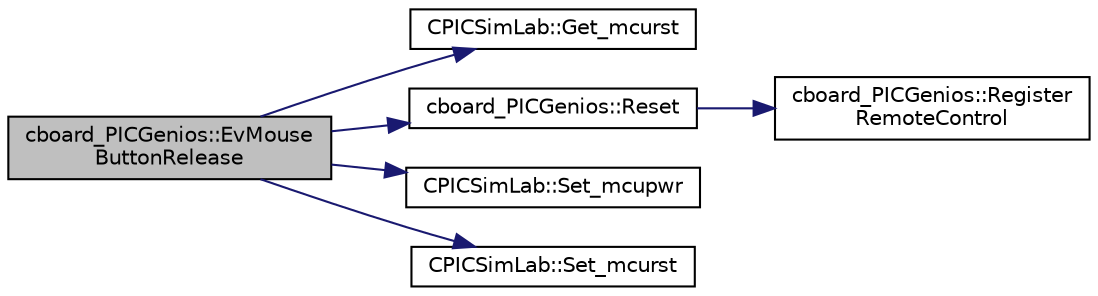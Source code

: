 digraph "cboard_PICGenios::EvMouseButtonRelease"
{
 // LATEX_PDF_SIZE
  edge [fontname="Helvetica",fontsize="10",labelfontname="Helvetica",labelfontsize="10"];
  node [fontname="Helvetica",fontsize="10",shape=record];
  rankdir="LR";
  Node1 [label="cboard_PICGenios::EvMouse\lButtonRelease",height=0.2,width=0.4,color="black", fillcolor="grey75", style="filled", fontcolor="black",tooltip="Event on the board."];
  Node1 -> Node2 [color="midnightblue",fontsize="10",style="solid",fontname="Helvetica"];
  Node2 [label="CPICSimLab::Get_mcurst",height=0.2,width=0.4,color="black", fillcolor="white", style="filled",URL="$class_c_p_i_c_sim_lab.html#a3c998b79cd110ee1c715811183242513",tooltip="Retunr if microcontroller reset pin is enabled."];
  Node1 -> Node3 [color="midnightblue",fontsize="10",style="solid",fontname="Helvetica"];
  Node3 [label="cboard_PICGenios::Reset",height=0.2,width=0.4,color="black", fillcolor="white", style="filled",URL="$classcboard___p_i_c_genios.html#a80122fca420d909c53603b5e0f568bef",tooltip="Reset board status."];
  Node3 -> Node4 [color="midnightblue",fontsize="10",style="solid",fontname="Helvetica"];
  Node4 [label="cboard_PICGenios::Register\lRemoteControl",height=0.2,width=0.4,color="black", fillcolor="white", style="filled",URL="$classcboard___p_i_c_genios.html#ab91edb99431b345631a7872197c9da36",tooltip="Register remote control variables."];
  Node1 -> Node5 [color="midnightblue",fontsize="10",style="solid",fontname="Helvetica"];
  Node5 [label="CPICSimLab::Set_mcupwr",height=0.2,width=0.4,color="black", fillcolor="white", style="filled",URL="$class_c_p_i_c_sim_lab.html#a3d48a79d4835b85f63ff31b2d30a2c7e",tooltip="Set the power status of microcontroller ON/OFF."];
  Node1 -> Node6 [color="midnightblue",fontsize="10",style="solid",fontname="Helvetica"];
  Node6 [label="CPICSimLab::Set_mcurst",height=0.2,width=0.4,color="black", fillcolor="white", style="filled",URL="$class_c_p_i_c_sim_lab.html#a260bf50fe760fe92583b3546e7053c4d",tooltip="Set mcu rst flag (inform simulator about mcu reset state)"];
}
